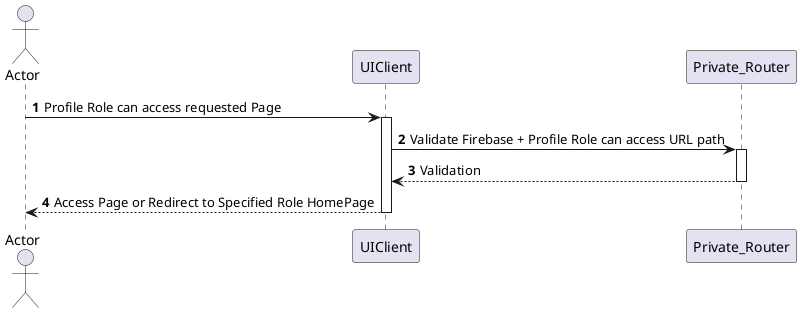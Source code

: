 @startuml
'https://plantuml.com/sequence-diagram

autonumber

actor Actor
participant UIClient
participant Private_Router

Actor -> UIClient ++: Profile Role can access requested Page

UIClient -> Private_Router ++: Validate Firebase + Profile Role can access URL path
Private_Router --> UIClient --: Validation

UIClient --> Actor --: Access Page or Redirect to Specified Role HomePage

@enduml
